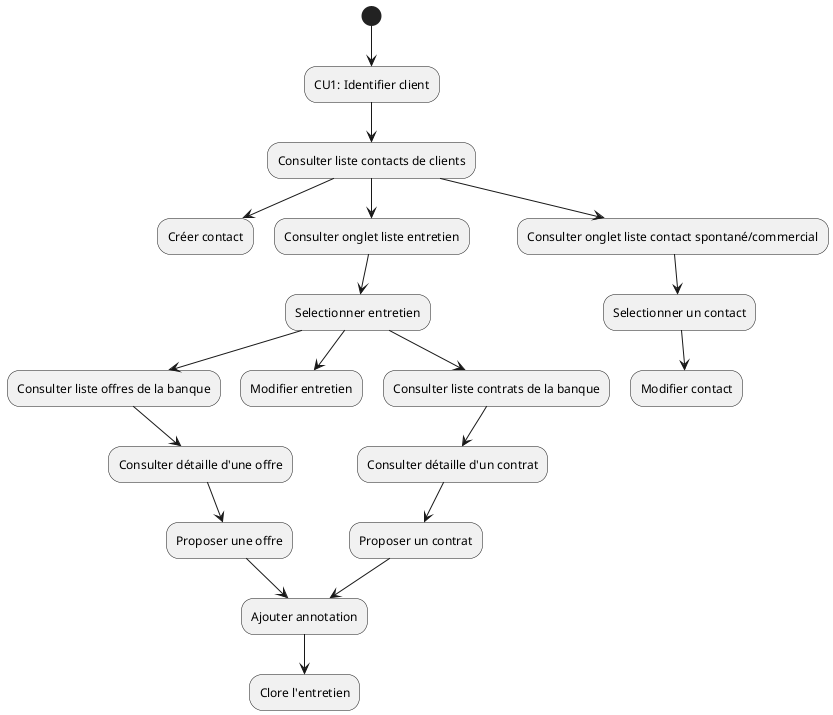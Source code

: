 @startuml

(*) --> "CU1: Identifier client"
"CU1: Identifier client" --> "Consulter liste contacts de clients"
"Consulter liste contacts de clients" -->"Créer contact"


"Consulter liste contacts de clients" -->"Consulter onglet liste entretien"

"Consulter onglet liste entretien"-->"Selectionner entretien"

"Selectionner entretien"-->"Consulter liste offres de la banque"
-->"Consulter détaille d'une offre"
-->"Proposer une offre"

"Selectionner entretien"-->"Modifier entretien"

"Selectionner entretien"-->"Consulter liste contrats de la banque"
-->"Consulter détaille d'un contrat"
-->"Proposer un contrat"

"Proposer un contrat"-->"Ajouter annotation"
"Proposer une offre"-->"Ajouter annotation"
-->"Clore l'entretien"

"Consulter liste contacts de clients" -->"Consulter onglet liste contact spontané/commercial"
-->"Selectionner un contact"
"Selectionner un contact"-->"Modifier contact"


@enduml
